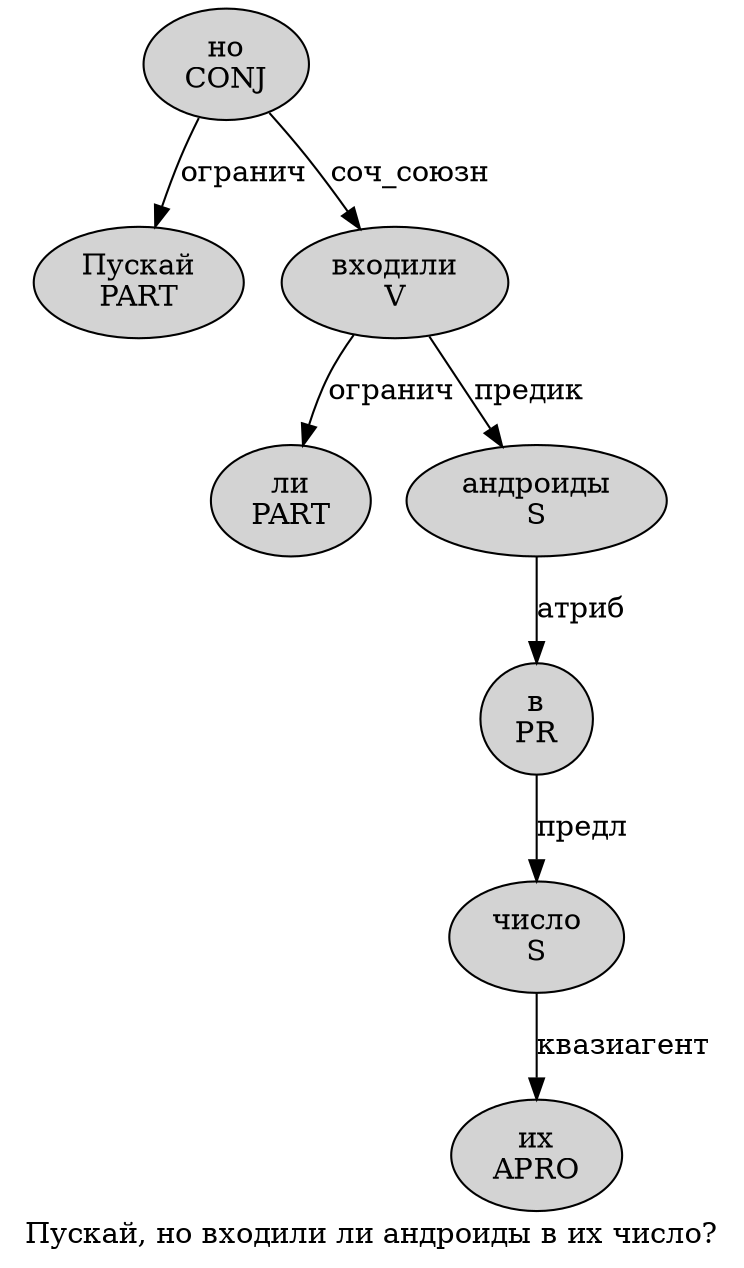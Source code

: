 digraph SENTENCE_2740 {
	graph [label="Пускай, но входили ли андроиды в их число?"]
	node [style=filled]
		0 [label="Пускай
PART" color="" fillcolor=lightgray penwidth=1 shape=ellipse]
		2 [label="но
CONJ" color="" fillcolor=lightgray penwidth=1 shape=ellipse]
		3 [label="входили
V" color="" fillcolor=lightgray penwidth=1 shape=ellipse]
		4 [label="ли
PART" color="" fillcolor=lightgray penwidth=1 shape=ellipse]
		5 [label="андроиды
S" color="" fillcolor=lightgray penwidth=1 shape=ellipse]
		6 [label="в
PR" color="" fillcolor=lightgray penwidth=1 shape=ellipse]
		7 [label="их
APRO" color="" fillcolor=lightgray penwidth=1 shape=ellipse]
		8 [label="число
S" color="" fillcolor=lightgray penwidth=1 shape=ellipse]
			6 -> 8 [label="предл"]
			5 -> 6 [label="атриб"]
			2 -> 0 [label="огранич"]
			2 -> 3 [label="соч_союзн"]
			8 -> 7 [label="квазиагент"]
			3 -> 4 [label="огранич"]
			3 -> 5 [label="предик"]
}